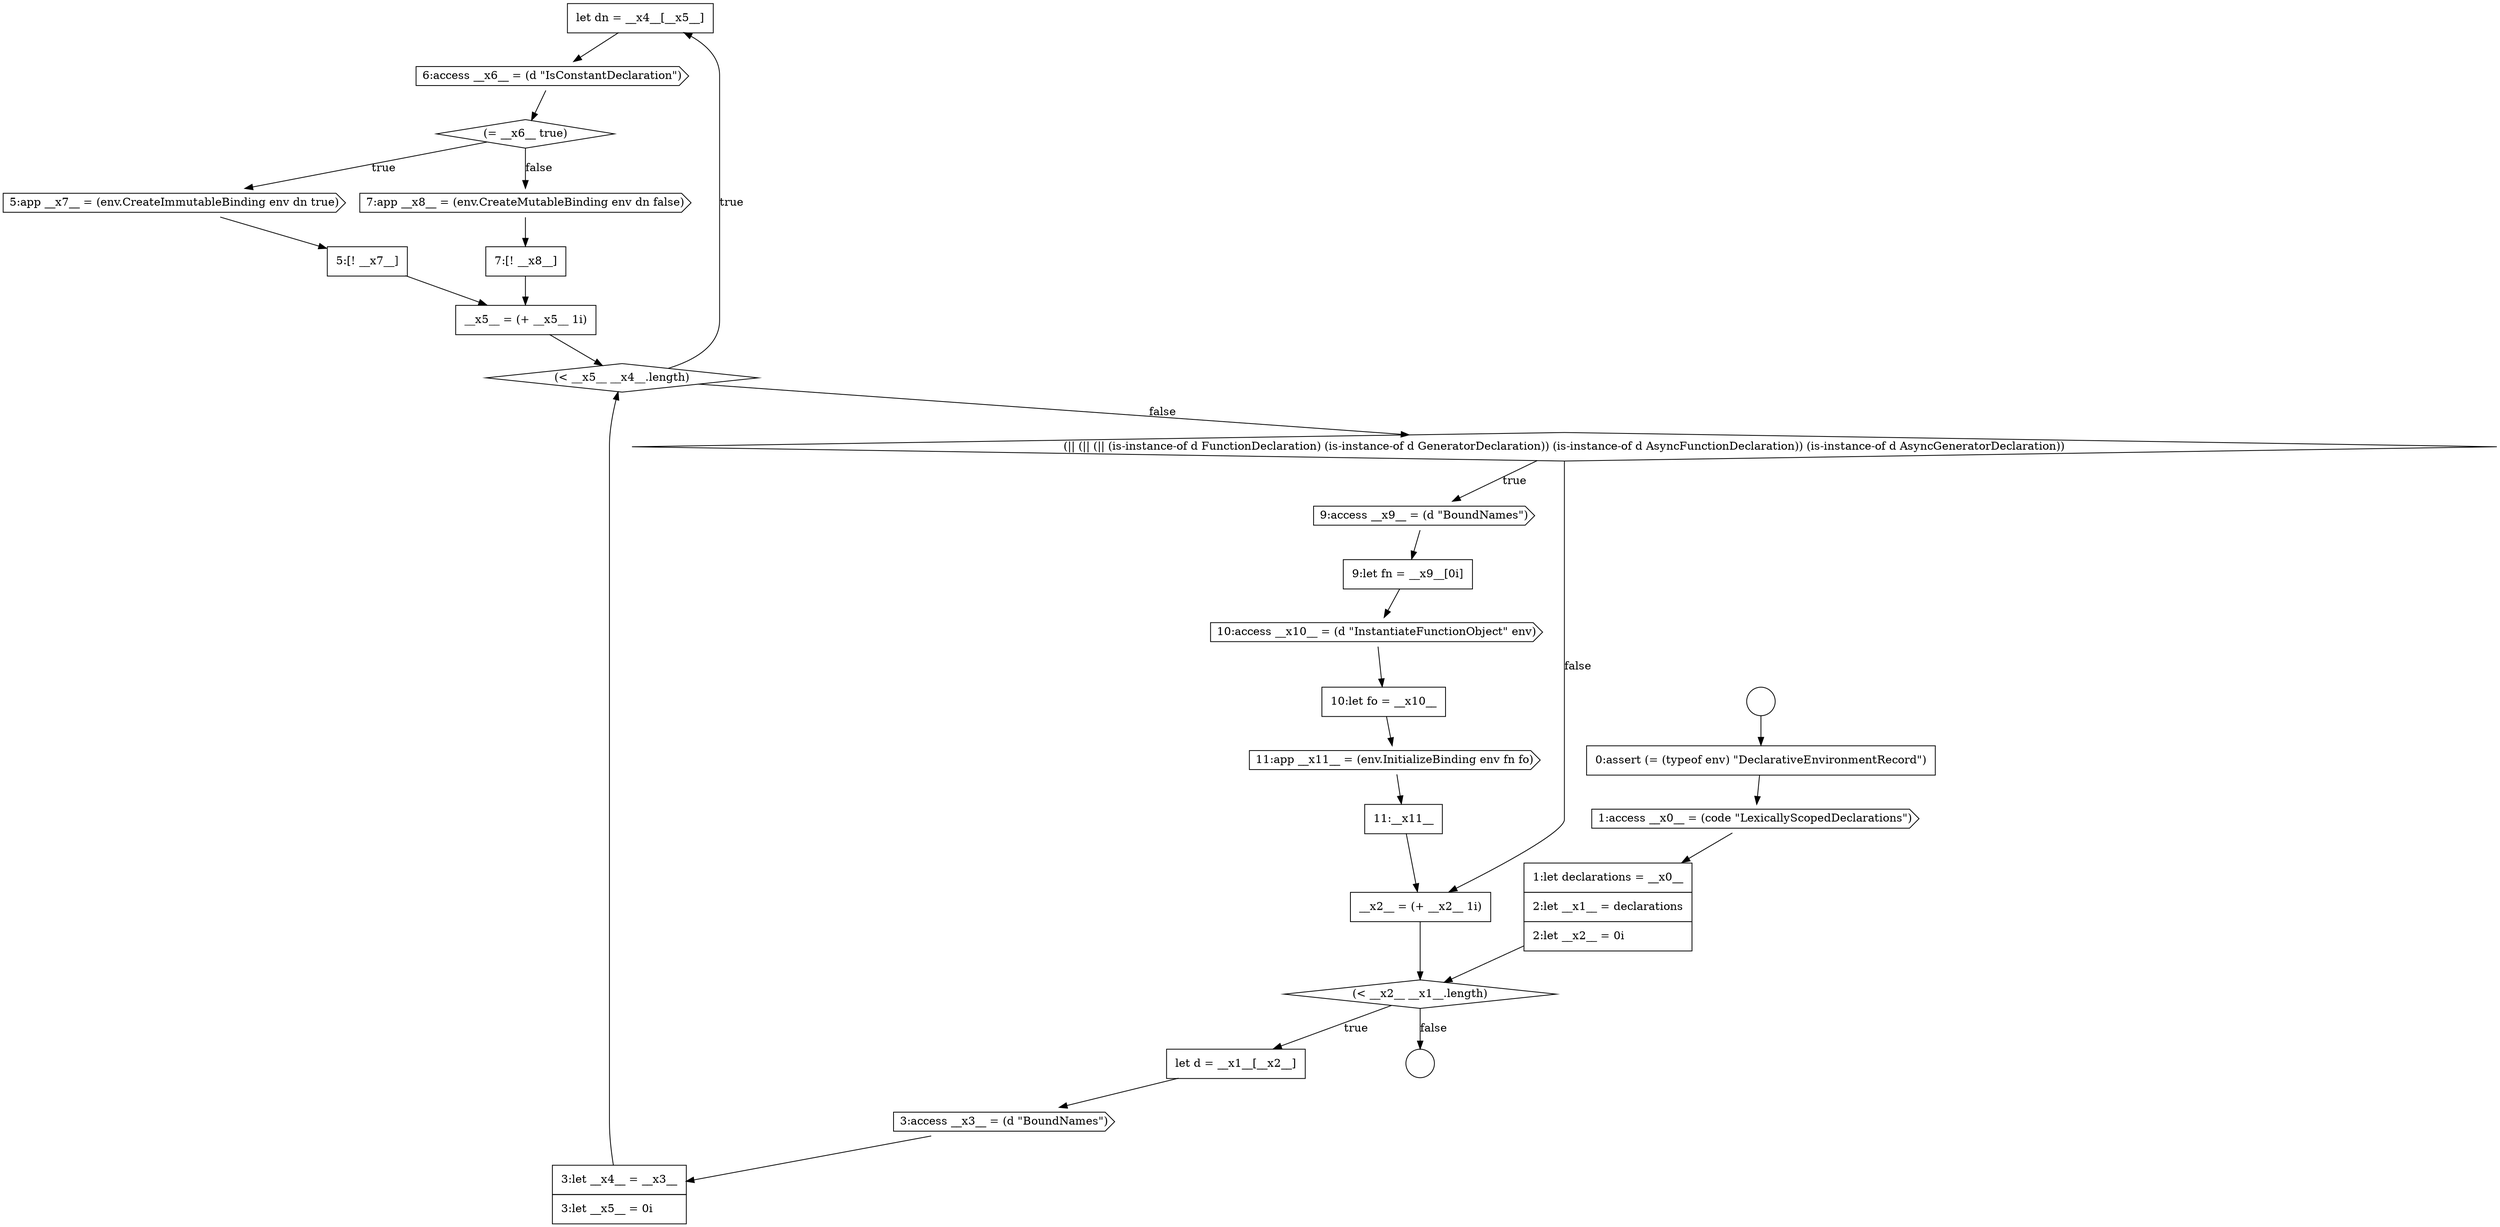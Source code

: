 digraph {
  node6431 [shape=none, margin=0, label=<<font color="black">
    <table border="0" cellborder="1" cellspacing="0" cellpadding="10">
      <tr><td align="left">let dn = __x4__[__x5__]</td></tr>
    </table>
  </font>> color="black" fillcolor="white" style=filled]
  node6438 [shape=none, margin=0, label=<<font color="black">
    <table border="0" cellborder="1" cellspacing="0" cellpadding="10">
      <tr><td align="left">__x5__ = (+ __x5__ 1i)</td></tr>
    </table>
  </font>> color="black" fillcolor="white" style=filled]
  node6442 [shape=cds, label=<<font color="black">10:access __x10__ = (d &quot;InstantiateFunctionObject&quot; env)</font>> color="black" fillcolor="white" style=filled]
  node6428 [shape=cds, label=<<font color="black">3:access __x3__ = (d &quot;BoundNames&quot;)</font>> color="black" fillcolor="white" style=filled]
  node6433 [shape=diamond, label=<<font color="black">(= __x6__ true)</font>> color="black" fillcolor="white" style=filled]
  node6443 [shape=none, margin=0, label=<<font color="black">
    <table border="0" cellborder="1" cellspacing="0" cellpadding="10">
      <tr><td align="left">10:let fo = __x10__</td></tr>
    </table>
  </font>> color="black" fillcolor="white" style=filled]
  node6440 [shape=cds, label=<<font color="black">9:access __x9__ = (d &quot;BoundNames&quot;)</font>> color="black" fillcolor="white" style=filled]
  node6425 [shape=none, margin=0, label=<<font color="black">
    <table border="0" cellborder="1" cellspacing="0" cellpadding="10">
      <tr><td align="left">1:let declarations = __x0__</td></tr>
      <tr><td align="left">2:let __x1__ = declarations</td></tr>
      <tr><td align="left">2:let __x2__ = 0i</td></tr>
    </table>
  </font>> color="black" fillcolor="white" style=filled]
  node6439 [shape=diamond, label=<<font color="black">(|| (|| (|| (is-instance-of d FunctionDeclaration) (is-instance-of d GeneratorDeclaration)) (is-instance-of d AsyncFunctionDeclaration)) (is-instance-of d AsyncGeneratorDeclaration))</font>> color="black" fillcolor="white" style=filled]
  node6441 [shape=none, margin=0, label=<<font color="black">
    <table border="0" cellborder="1" cellspacing="0" cellpadding="10">
      <tr><td align="left">9:let fn = __x9__[0i]</td></tr>
    </table>
  </font>> color="black" fillcolor="white" style=filled]
  node6426 [shape=diamond, label=<<font color="black">(&lt; __x2__ __x1__.length)</font>> color="black" fillcolor="white" style=filled]
  node6423 [shape=none, margin=0, label=<<font color="black">
    <table border="0" cellborder="1" cellspacing="0" cellpadding="10">
      <tr><td align="left">0:assert (= (typeof env) &quot;DeclarativeEnvironmentRecord&quot;)</td></tr>
    </table>
  </font>> color="black" fillcolor="white" style=filled]
  node6434 [shape=cds, label=<<font color="black">5:app __x7__ = (env.CreateImmutableBinding env dn true)</font>> color="black" fillcolor="white" style=filled]
  node6432 [shape=cds, label=<<font color="black">6:access __x6__ = (d &quot;IsConstantDeclaration&quot;)</font>> color="black" fillcolor="white" style=filled]
  node6427 [shape=none, margin=0, label=<<font color="black">
    <table border="0" cellborder="1" cellspacing="0" cellpadding="10">
      <tr><td align="left">let d = __x1__[__x2__]</td></tr>
    </table>
  </font>> color="black" fillcolor="white" style=filled]
  node6445 [shape=none, margin=0, label=<<font color="black">
    <table border="0" cellborder="1" cellspacing="0" cellpadding="10">
      <tr><td align="left">11:__x11__</td></tr>
    </table>
  </font>> color="black" fillcolor="white" style=filled]
  node6437 [shape=none, margin=0, label=<<font color="black">
    <table border="0" cellborder="1" cellspacing="0" cellpadding="10">
      <tr><td align="left">7:[! __x8__]</td></tr>
    </table>
  </font>> color="black" fillcolor="white" style=filled]
  node6422 [shape=circle label=" " color="black" fillcolor="white" style=filled]
  node6429 [shape=none, margin=0, label=<<font color="black">
    <table border="0" cellborder="1" cellspacing="0" cellpadding="10">
      <tr><td align="left">3:let __x4__ = __x3__</td></tr>
      <tr><td align="left">3:let __x5__ = 0i</td></tr>
    </table>
  </font>> color="black" fillcolor="white" style=filled]
  node6446 [shape=none, margin=0, label=<<font color="black">
    <table border="0" cellborder="1" cellspacing="0" cellpadding="10">
      <tr><td align="left">__x2__ = (+ __x2__ 1i)</td></tr>
    </table>
  </font>> color="black" fillcolor="white" style=filled]
  node6421 [shape=circle label=" " color="black" fillcolor="white" style=filled]
  node6436 [shape=cds, label=<<font color="black">7:app __x8__ = (env.CreateMutableBinding env dn false)</font>> color="black" fillcolor="white" style=filled]
  node6430 [shape=diamond, label=<<font color="black">(&lt; __x5__ __x4__.length)</font>> color="black" fillcolor="white" style=filled]
  node6444 [shape=cds, label=<<font color="black">11:app __x11__ = (env.InitializeBinding env fn fo)</font>> color="black" fillcolor="white" style=filled]
  node6435 [shape=none, margin=0, label=<<font color="black">
    <table border="0" cellborder="1" cellspacing="0" cellpadding="10">
      <tr><td align="left">5:[! __x7__]</td></tr>
    </table>
  </font>> color="black" fillcolor="white" style=filled]
  node6424 [shape=cds, label=<<font color="black">1:access __x0__ = (code &quot;LexicallyScopedDeclarations&quot;)</font>> color="black" fillcolor="white" style=filled]
  node6427 -> node6428 [ color="black"]
  node6433 -> node6434 [label=<<font color="black">true</font>> color="black"]
  node6433 -> node6436 [label=<<font color="black">false</font>> color="black"]
  node6441 -> node6442 [ color="black"]
  node6434 -> node6435 [ color="black"]
  node6439 -> node6440 [label=<<font color="black">true</font>> color="black"]
  node6439 -> node6446 [label=<<font color="black">false</font>> color="black"]
  node6421 -> node6423 [ color="black"]
  node6444 -> node6445 [ color="black"]
  node6437 -> node6438 [ color="black"]
  node6440 -> node6441 [ color="black"]
  node6442 -> node6443 [ color="black"]
  node6425 -> node6426 [ color="black"]
  node6432 -> node6433 [ color="black"]
  node6435 -> node6438 [ color="black"]
  node6431 -> node6432 [ color="black"]
  node6429 -> node6430 [ color="black"]
  node6446 -> node6426 [ color="black"]
  node6423 -> node6424 [ color="black"]
  node6445 -> node6446 [ color="black"]
  node6428 -> node6429 [ color="black"]
  node6430 -> node6431 [label=<<font color="black">true</font>> color="black"]
  node6430 -> node6439 [label=<<font color="black">false</font>> color="black"]
  node6438 -> node6430 [ color="black"]
  node6443 -> node6444 [ color="black"]
  node6436 -> node6437 [ color="black"]
  node6426 -> node6427 [label=<<font color="black">true</font>> color="black"]
  node6426 -> node6422 [label=<<font color="black">false</font>> color="black"]
  node6424 -> node6425 [ color="black"]
}
